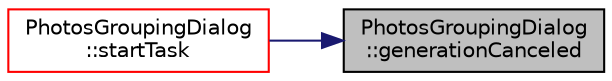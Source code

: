 digraph "PhotosGroupingDialog::generationCanceled"
{
 // LATEX_PDF_SIZE
  edge [fontname="Helvetica",fontsize="10",labelfontname="Helvetica",labelfontsize="10"];
  node [fontname="Helvetica",fontsize="10",shape=record];
  rankdir="RL";
  Node1 [label="PhotosGroupingDialog\l::generationCanceled",height=0.2,width=0.4,color="black", fillcolor="grey75", style="filled", fontcolor="black",tooltip=" "];
  Node1 -> Node2 [dir="back",color="midnightblue",fontsize="10",style="solid",fontname="Helvetica"];
  Node2 [label="PhotosGroupingDialog\l::startTask",height=0.2,width=0.4,color="red", fillcolor="white", style="filled",URL="$class_photos_grouping_dialog.html#ad0966fe1525c441947ec6b56b1213cdf",tooltip=" "];
}
